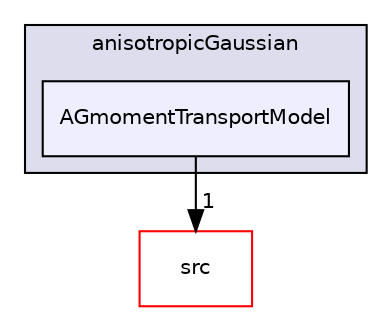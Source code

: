 digraph "AGmomentTransportModel" {
  bgcolor=transparent;
  compound=true
  node [ fontsize="10", fontname="Helvetica"];
  edge [ labelfontsize="10", labelfontname="Helvetica"];
  subgraph clusterdir_20f0deba41ea973f19d31e362ab6c4a7 {
    graph [ bgcolor="#ddddee", pencolor="black", label="anisotropicGaussian" fontname="Helvetica", fontsize="10", URL="dir_20f0deba41ea973f19d31e362ab6c4a7.html"]
  dir_b82d5b2d5bda1dc4f208ef01d6a9c723 [shape=box, label="AGmomentTransportModel", style="filled", fillcolor="#eeeeff", pencolor="black", URL="dir_b82d5b2d5bda1dc4f208ef01d6a9c723.html"];
  }
  dir_68267d1309a1af8e8297ef4c3efbcdba [shape=box label="src" color="red" URL="dir_68267d1309a1af8e8297ef4c3efbcdba.html"];
  dir_b82d5b2d5bda1dc4f208ef01d6a9c723->dir_68267d1309a1af8e8297ef4c3efbcdba [headlabel="1", labeldistance=1.5 headhref="dir_000013_000000.html"];
}
